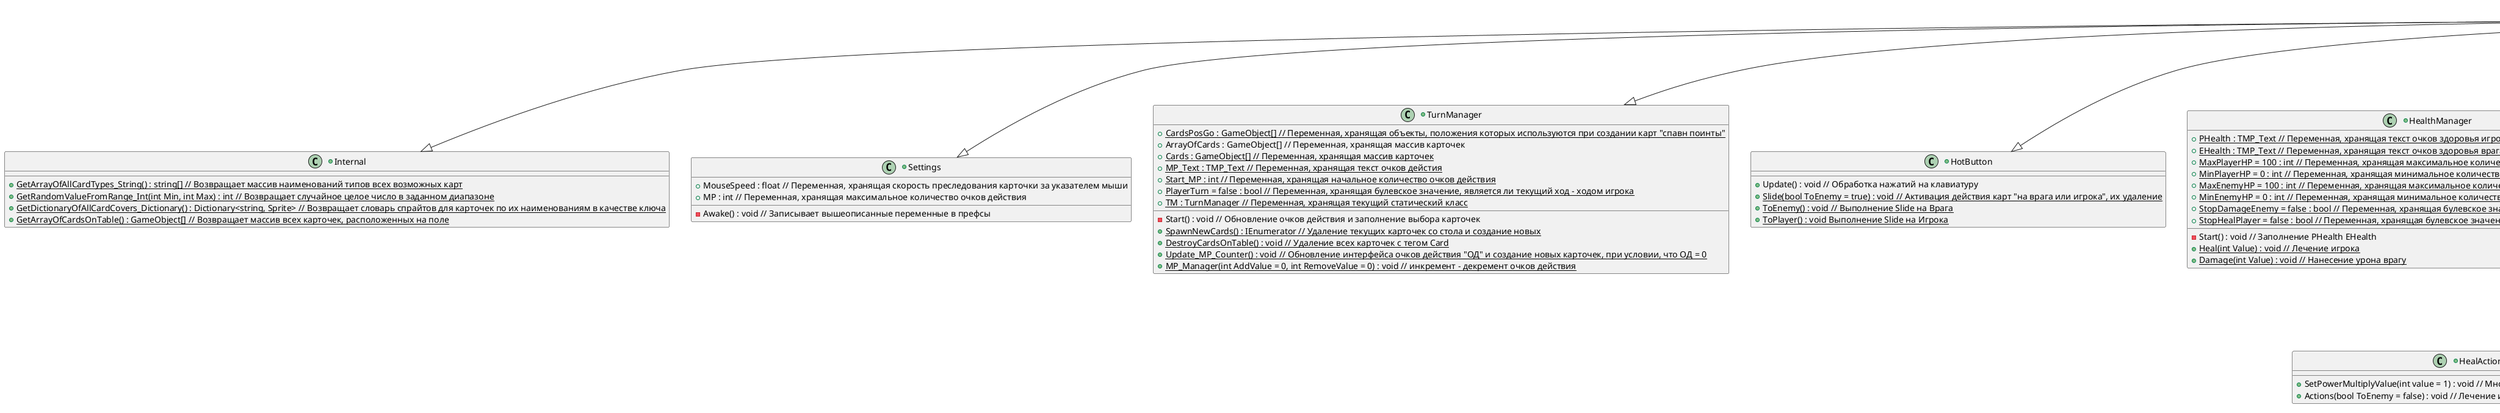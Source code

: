 @startuml Diagram

class MonoBehaviour

+class Internal{
    {static} +GetArrayOfAllCardTypes_String() : string[] // Возвращает массив наименований типов всех возможных карт
    {static} +GetRandomValueFromRange_Int(int Min, int Max) : int // Возвращает случайное целое число в заданном диапазоне
    {static} +GetDictionaryOfAllCardCovers_Dictionary() : Dictionary<string, Sprite> // Возвращает словарь спрайтов для карточек по их наименованиям в качестве ключа
    {static} +GetArrayOfCardsOnTable() : GameObject[] // Возвращает массив всех карточек, расположенных на поле 
}
+class Settings{
    +MouseSpeed : float // Переменная, хранящая скорость преследования карточки за указателем мыши
    + MP : int // Переменная, хранящая максимальное количество очков действия
    -Awake() : void // Записывает вышеописанные переменные в префсы
} 
+class TurnManager{
    {static} +CardsPosGo : GameObject[] // Переменная, хранящая объекты, положения которых используются при создании карт "спавн поинты"
    +ArrayOfCards : GameObject[] // Переменная, хранящая массив карточек
    {static} +Cards : GameObject[] // Переменная, хранящая массив карточек
    {static} +MP_Text : TMP_Text // Переменная, хранящая текст очков дейстия
    {static} +Start_MP : int // Переменная, хранящая начальное количество очков действия
    {static} +PlayerTurn = false : bool // Переменная, хранящая булевское значение, является ли текущий ход - ходом игрока
    {static} +TM : TurnManager // Переменная, хранящая текущий статический класс
    -Start() : void // Обновление очков действия и заполнение выбора карточек
    {static} +SpawnNewCards() : IEnumerator // Удаление текущих карточек со стола и создание новых
    {static} +DestroyCardsOnTable() : void // Удаление всех карточек с тегом Card
    {static} +Update_MP_Counter() : void // Обновление интерфейса очков действия "ОД" и создание новых карточек, при условии, что ОД = 0
    {static} +MP_Manager(int AddValue = 0, int RemoveValue = 0) : void // инкремент - декремент очков действия
}
+class HotButton{
    +Update() : void // Обработка нажатий на клавиатуру
    {static} +Slide(bool ToEnemy = true) : void // Активация действия карт "на врага или игрока", их удаление
    {static} +ToEnemy() : void // Выполнение Slide на Врага
    {static} +ToPlayer() : void Выполнение Slide на Игрока
}
+class HealthManager{
    {static} +PHealth : TMP_Text // Переменная, хранящая текст очков здоровья игрока
    {static} +EHealth : TMP_Text // Переменная, хранящая текст очков здоровья врага
    {static} +MaxPlayerHP = 100 : int // Переменная, хранящая максимальное количество очков здоровья игрока
    {static} +MinPlayerHP = 0 : int // Переменная, хранящая минимальное количество очков здоровья игрока
    {static} +MaxEnemyHP = 100 : int // Переменная, хранящая максимальное количество очков здоровья врага
    {static} +MinEnemyHP = 0 : int // Переменная, хранящая минимальное количество очков здоровья врага
    {static} +StopDamageEnemy = false : bool // Переменная, хранящая булевское значение, можно ли наносить урон врагу
    {static} +StopHealPlayer = false : bool // Переменная, хранящая булевское значение, можно ли лечить игрока
    -Start() : void // Заполнение PHealth EHealth
    {static} +Heal(int Value) : void // Лечение игрока
    {static} +Damage(int Value) : void // Нанесение урона врагу
}
+abstract class BaseForActions{
    +PowerMultiplyValue = 1 : int // Множитель силы действия карточки
    {abstract} +SetPowerMultiplyValue(int value = 1) : void // Установка PowerMultiplyValue
    {abstract} +Actions(bool ToEnemy = false) : void // Действие карточки
}
+class HealAction{
    +SetPowerMultiplyValue(int value = 1) : void // Множитель силы действия карточки
    +Actions(bool ToEnemy = false) : void // Лечение игрока 
}
+class Desk{
    {static} +DeskTransform : Transform // Переменная для хранения положения
    {static} +CardsCount = 0 : int // Переменная для хранения количества карт
    {static} +CardsOnDesk : GameObject[] // Переменная для хранения карт
    {static} +BC2D : BoxCollider2D // Переменная для хранения коллайдера
    -Start() : void // Заполнение DeskTransform и BC2D
    {static} +SetCardOnDesk(GameObject Card) : void // Устанавливает карту на поле и отнимает соответствующее количество очков действия
    {static} +UpdateDesk() : void // Меняет расположение карт на поле
    {static} +CreatePossiblePlace(int CardsCount, float step = 1.5f) : Vector2[] // Возвращает массив положений для расположения карт на поле

}
+class Card{
    +CardController : BaseForCards // Контроллер для взаимодействия с карточкой [свойства]
    +MouseCountroller : GrabCardMouse // Контроллер для взаимодействия с карточкой [движение]
    +ActionsController : BaseForActions // Контроллер для взаимодействия с карточкой [действие]
    -Awake() : void // Вызов Initialize
    +SetControllers() : void // Случайный выбор типа карточки и присвоение контроллеров
    +Initialize() : void // Вызов SetControllers и окончательная настройка карточки [спрайт]
}
+class CardStart{
    +InitializePrice() : void // Установка цены ОД
    +GetSizeMultipler_Float() : float // Возврат множителя размера
    +GetCover_Sprite() : Sprite // Возврат спрайта для отображения карточки
}
+abstract class BaseForCards{
    +ManaCost : int // Очки действия ОД
    +Visual : Sprite // Спрайт, который будет присвоен карточке
    {abstract} +InitializePrice() : void // Установка цены
    {abstract} +GetSizeMultipler_Float() : float // Возврат размера
    {abstract} +GetCover_Sprite() : Sprite // Возврат спрайта
} 
+class StartCard{
    +InitializePrice() : void // Установка цены ОД
    +GetSizeMultipler_Float() : float // Возврат множителя размера
    +GetCover_Sprite() : Sprite // Возврат спрайта для отображения карточки
}
+class CardsCombineManager{
    +TotalHeal = 0 : int // Итоговое лечение
    +TotalDamage = 0 : int // Итоговый урон
    +TotalMultiply = 1 : int // Итоговый множитель
    +CardsToTurn : GameObject[] // Массив карточек которые совершают ход
    +StartTurn() : void // Вызов CalculateHeal
    +CalculateHeal() : void // Подсчет TotalHeal [в будущем]
}
+class GrabCardMouse{
    -InDrag = false : bool // Перетаскиваем карточку
    -MousePos : Vector3 // Позиция курсора мыши
    -MouseSpeed : float // Скорость следования карточки за мышью
    -RealStartPoz : Vector3 // Начальное положение карточки
    +StartPose : Vector3 // Положение карточки в которое она может вернуться
    +StartScale : Vector3 // Размер карточки в которое она может вернуться
    +EndScale : Vector3 // Размер карточки к которому она стремится
    -FromDesk = false : bool // Карточка снята с доски
    -CurrentColiderTag : string // Текущий колайдер карточки
    -SR : SpriteRenderer
    -Glow : GameObject // Подложка, которая отвечает за свечение карточки при её выборе
    -OnMouseDown() : void // Нажатие кнопки мыши, включение подложки и отрисовка карты поверх других
    -OnMouseUp() : void // Отжатие кнопки мыши, отключение подложки и отрисовка карточек под другими
    -OnMouseDrag() : void // Ведение мыши, следование карточки за мышью 
    -Update() : void // Обработка перемещения карточки
    -Awake() : void // Установка MouseSpeed, RealStartPoz, StartPose, StartScale, EndScale, SR, Glow
    -OnTriggerExit2D(Collider2D collision) : void // При отжатии кнопки мыши возможно помещение карточки на доску, иначе CurrentColiderTag = null
    -OnTriggerStay2D(Collider2D collision) : void // Установка CurrentColiderTag
}
+class One{
    +InitializePrice() : void // Установка цены ОД
    +GetSizeMultipler_Float() : float // Возврат множителя размера
    +GetCover_Sprite() : Sprite // Возврат спрайта для отображения карточки
}
+class Two{
    +InitializePrice() : void // Установка цены ОД
    +GetSizeMultipler_Float() : float // Возврат множителя размера
    +GetCover_Sprite() : Sprite // Возврат спрайта для отображения карточки
}
+class ActionsCardStart{
    +SetPowerMultiplyValue(int value = 1) : void // Установка PowerMultiplyValue
    +Actions(bool ToEnemy = false) : void // Действие карточки, вызов SetPowerMultiplyValue всем карточкам, которые совершают ход
}

MonoBehaviour --|> Internal
MonoBehaviour --|> Settings
MonoBehaviour --|> TurnManager
MonoBehaviour --|> HotButton
MonoBehaviour --|> HealthManager
MonoBehaviour --|> BaseForActions
MonoBehaviour --|> BaseForCards
MonoBehaviour --|> Desk
MonoBehaviour --|> Card
MonoBehaviour --|> CardsCombineManager
MonoBehaviour --|> GrabCardMouse

BaseForActions --|> HealAction
BaseForActions --|> ActionsCardStart

BaseForCards --|> CardStart
BaseForCards --|> StartCard
BaseForCards --|> One
BaseForCards --|> Two

@enduml